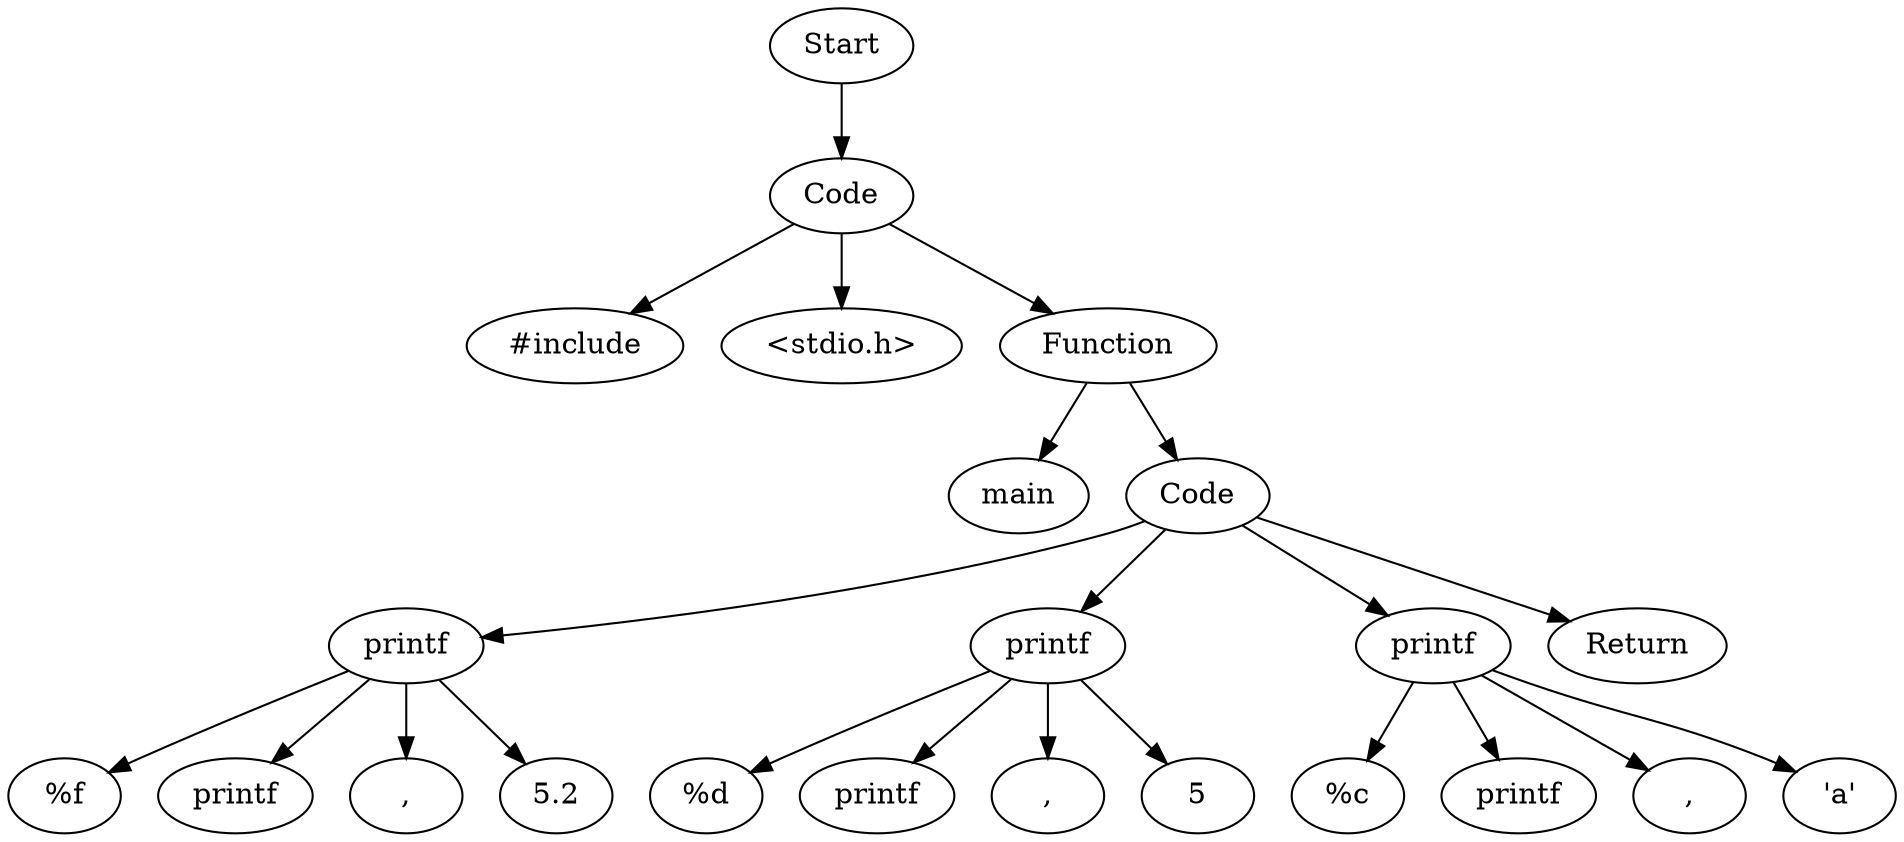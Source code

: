 digraph AST {
  "131770022449440" [label="Start"];
  "131770022449440" -> "131770022448720";
  "131770022448720" [label="Code"];
  "131770022448720" -> "131770022452032";
  "131770022448720" -> "131770022449056";
  "131770022448720" -> "131770022449296";
  "131770022452032" [label="#include"];
  "131770022449056" [label="<stdio.h>"];
  "131770022449296" [label="Function"];
  "131770022449296" -> "131770022448384";
  "131770022449296" -> "131770022448672";
  "131770022448384" [label="main"];
  "131770022448672" [label="Code"];
  "131770022448672" -> "131770022447472";
  "131770022448672" -> "131770022452080";
  "131770022448672" -> "131770022460288";
  "131770022448672" -> "131770022460864";
  "131770022447472" [label="printf"];
  "131770022447472" -> "131770022723792";
  "131770022447472" -> "131770022446560";
  "131770022447472" -> "131770022449680";
  "131770022447472" -> "131770022450976";
  "131770022723792" [label="%f"];
  "131770022446560" [label="printf"];
  "131770022449680" [label=","];
  "131770022450976" [label="5.2"];
  "131770022452080" [label="printf"];
  "131770022452080" -> "131770022723840";
  "131770022452080" -> "131770022451936";
  "131770022452080" -> "131770022452608";
  "131770022452080" -> "131770022460384";
  "131770022723840" [label="%d"];
  "131770022451936" [label="printf"];
  "131770022452608" [label=","];
  "131770022460384" [label="5"];
  "131770022460288" [label="printf"];
  "131770022460288" -> "131770022723888";
  "131770022460288" -> "131770022460528";
  "131770022460288" -> "131770022460672";
  "131770022460288" -> "131770022460960";
  "131770022723888" [label="%c"];
  "131770022460528" [label="printf"];
  "131770022460672" [label=","];
  "131770022460960" [label="'a'"];
  "131770022460864" [label="Return"];
}
